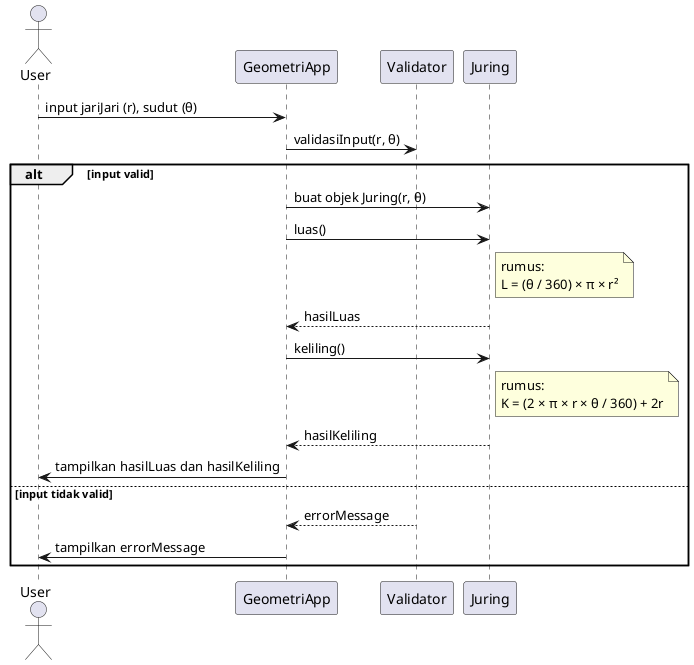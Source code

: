 @startuml
actor User
participant "GeometriApp" as UI
participant "Validator" as Validator
participant "Juring" as Juring

User -> UI: input jariJari (r), sudut (θ)
UI -> Validator: validasiInput(r, θ)
alt input valid
    UI -> Juring: buat objek Juring(r, θ)
    UI -> Juring: luas()
    note right of Juring
      rumus:
      L = (θ / 360) × π × r²
    end note
    Juring --> UI: hasilLuas
    UI -> Juring: keliling()
    note right of Juring
      rumus:
      K = (2 × π × r × θ / 360) + 2r
    end note
    Juring --> UI: hasilKeliling
    UI -> User: tampilkan hasilLuas dan hasilKeliling
else input tidak valid
    Validator --> UI: errorMessage
    UI -> User: tampilkan errorMessage
end
@enduml